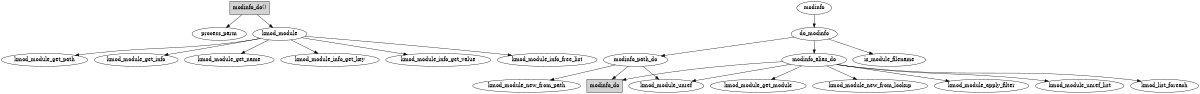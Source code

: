 digraph G {

	subgraph modinfo_do
	{
		"modinfo_do()" [shape=box style="filled" gradientangle=90];

		"modinfo_do()"-> process_parm;

		"modinfo_do()" -> kmod_module ;
		kmod_module -> kmod_module_get_path;
		kmod_module -> kmod_module_get_info;
		kmod_module -> kmod_module_get_name;

		kmod_module -> kmod_module_info_get_key;
		kmod_module -> kmod_module_info_get_value;
		kmod_module -> kmod_module_info_free_list;

		node [shape=box style="filled" gradientangle=90]
			modinfo_do;

	}
	
	size="8, 8";  

	modinfo -> do_modinfo;

	do_modinfo -> is_module_filename;
	do_modinfo -> modinfo_path_do;
	do_modinfo -> modinfo_alias_do;

	modinfo_path_do -> kmod_module_new_from_path;
	modinfo_path_do -> modinfo_do;
	modinfo_path_do -> kmod_module_unref;

	modinfo_alias_do -> kmod_module_new_from_lookup;
	modinfo_alias_do -> kmod_module_apply_filter;
	modinfo_alias_do -> kmod_module_unref_list;
	modinfo_alias_do -> kmod_list_foreach;
	modinfo_alias_do -> kmod_module_get_module;
	modinfo_alias_do -> modinfo_do;
	modinfo_alias_do -> kmod_module_unref;

}
